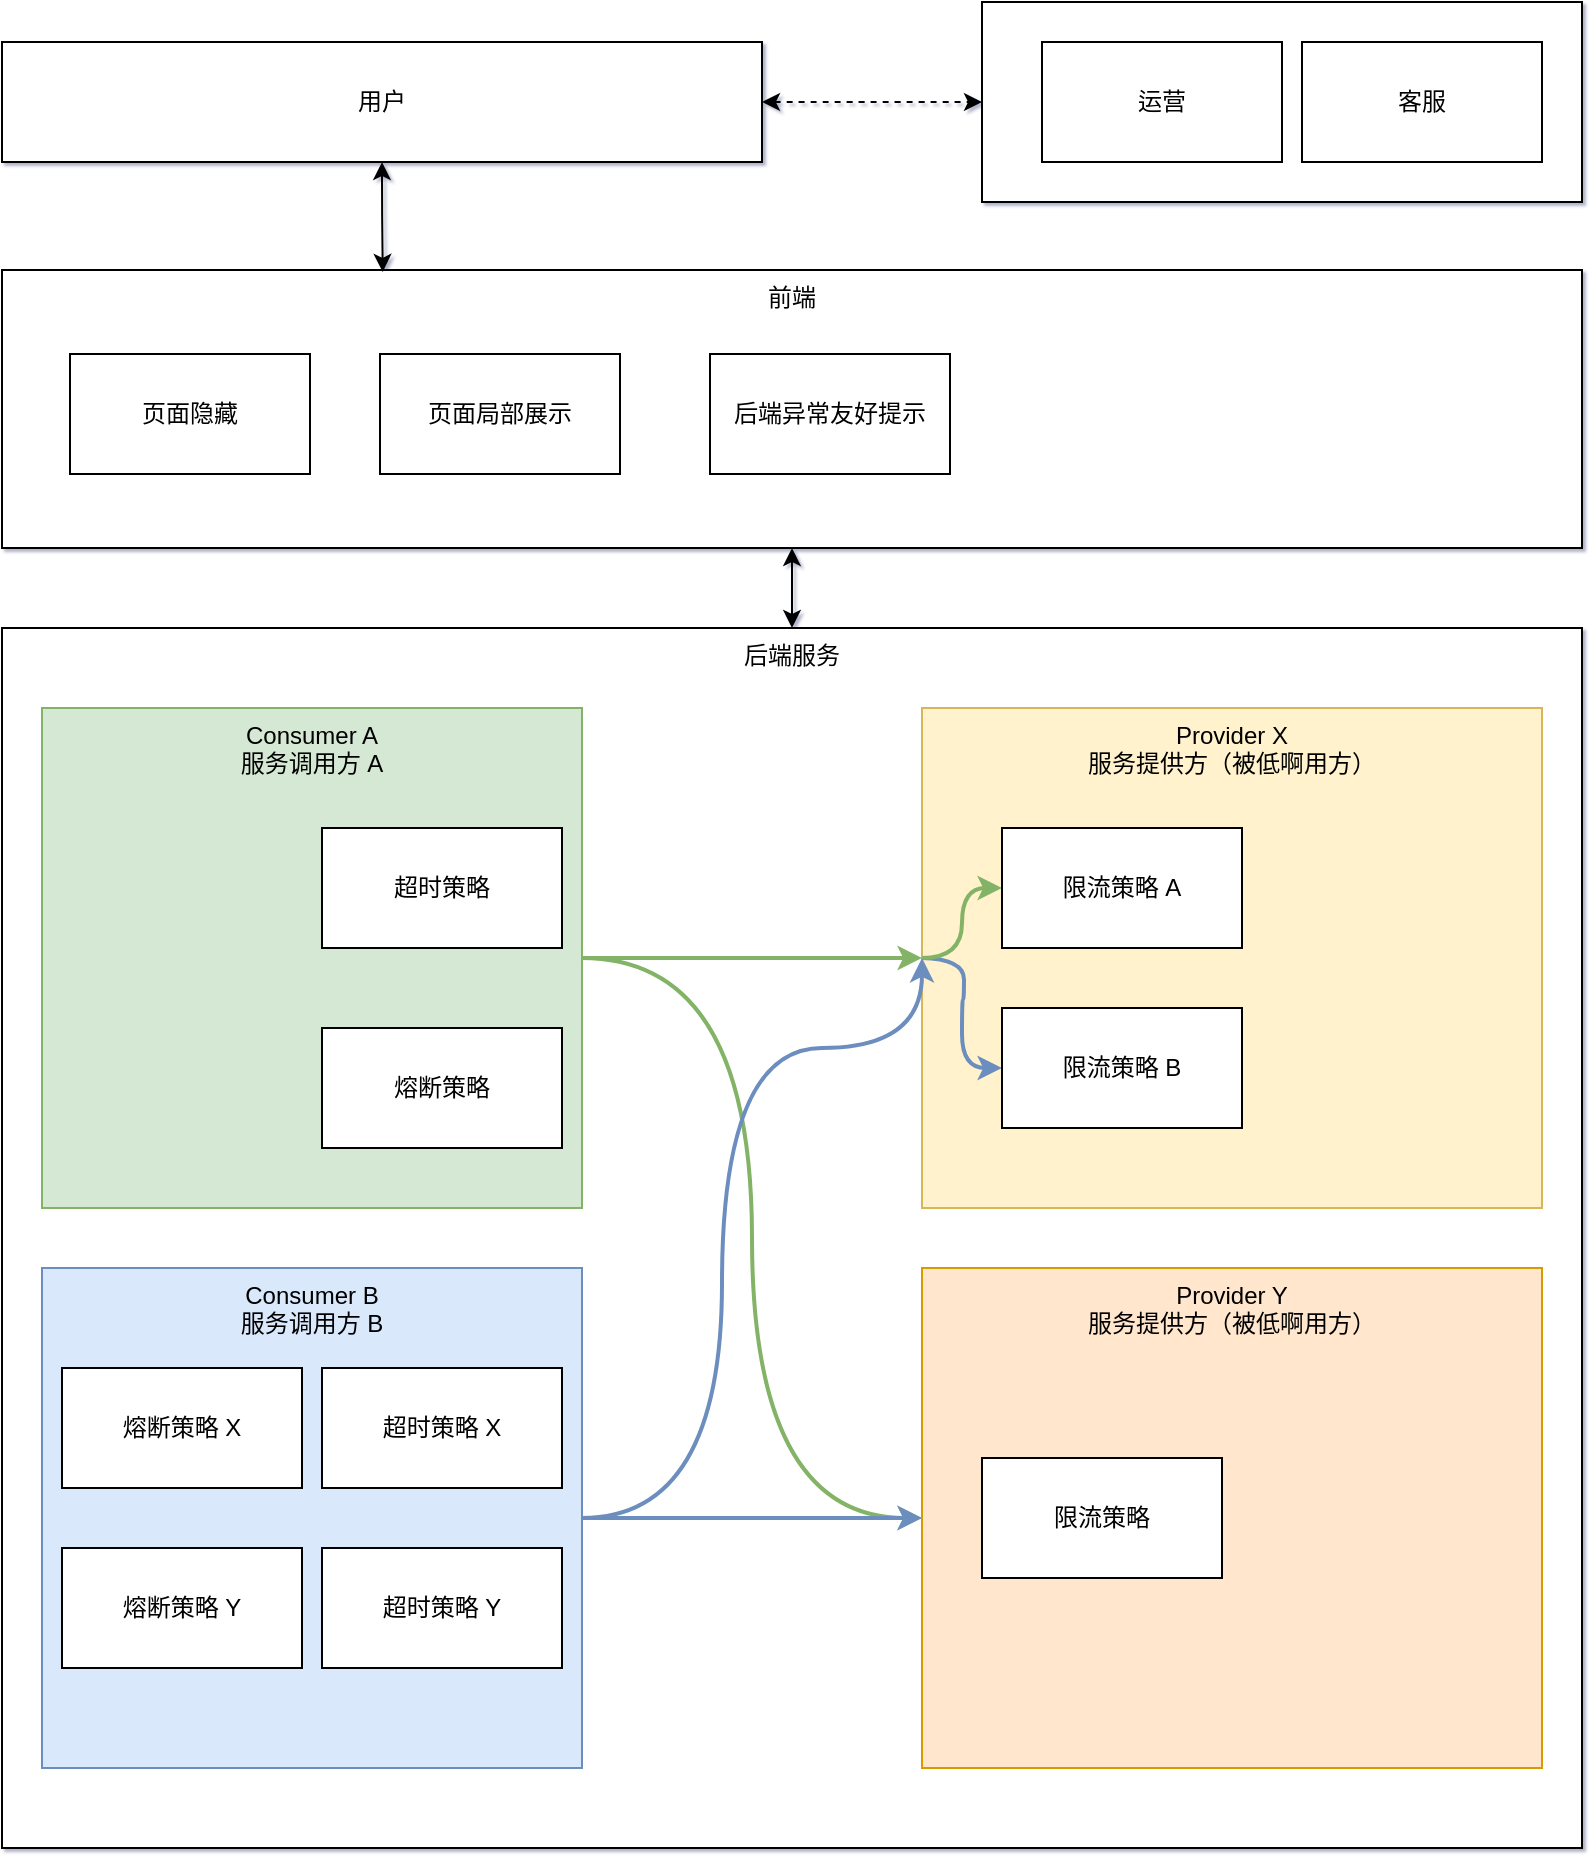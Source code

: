 <mxfile version="17.5.0" type="github">
  <diagram id="Mbw-RBWYWKXDhVc4j8uw" name="第 1 页">
    <mxGraphModel dx="1240" dy="690" grid="0" gridSize="10" guides="1" tooltips="1" connect="1" arrows="1" fold="1" page="1" pageScale="1" pageWidth="827" pageHeight="1169" math="0" shadow="1">
      <root>
        <mxCell id="0" />
        <mxCell id="1" parent="0" />
        <mxCell id="Ly39tRD4MLQu7KWA-Jah-22" value="后端服务" style="rounded=0;whiteSpace=wrap;html=1;verticalAlign=top;" vertex="1" parent="1">
          <mxGeometry x="22" y="414" width="790" height="610" as="geometry" />
        </mxCell>
        <mxCell id="Ly39tRD4MLQu7KWA-Jah-2" value="Provider X&lt;br&gt;服务提供方（被低啊用方）" style="rounded=0;whiteSpace=wrap;html=1;verticalAlign=top;fillColor=#fff2cc;strokeColor=#d6b656;" vertex="1" parent="1">
          <mxGeometry x="482" y="454" width="310" height="250" as="geometry" />
        </mxCell>
        <mxCell id="Ly39tRD4MLQu7KWA-Jah-20" style="edgeStyle=orthogonalEdgeStyle;curved=1;rounded=0;orthogonalLoop=1;jettySize=auto;html=1;entryX=0;entryY=0.5;entryDx=0;entryDy=0;startArrow=none;startFill=0;endArrow=classic;endFill=1;fillColor=#d5e8d4;strokeColor=#82b366;strokeWidth=2;" edge="1" parent="1" source="Ly39tRD4MLQu7KWA-Jah-1" target="Ly39tRD4MLQu7KWA-Jah-11">
          <mxGeometry relative="1" as="geometry" />
        </mxCell>
        <mxCell id="Ly39tRD4MLQu7KWA-Jah-1" value="Consumer A&lt;br&gt;服务调用方 A" style="rounded=0;whiteSpace=wrap;html=1;verticalAlign=top;fillColor=#d5e8d4;strokeColor=#82b366;" vertex="1" parent="1">
          <mxGeometry x="42" y="454" width="270" height="250" as="geometry" />
        </mxCell>
        <mxCell id="Ly39tRD4MLQu7KWA-Jah-19" style="edgeStyle=orthogonalEdgeStyle;curved=1;rounded=0;orthogonalLoop=1;jettySize=auto;html=1;entryX=0;entryY=0.5;entryDx=0;entryDy=0;startArrow=none;startFill=0;endArrow=classic;endFill=1;fillColor=#dae8fc;strokeColor=#6c8ebf;strokeWidth=2;" edge="1" parent="1" target="Ly39tRD4MLQu7KWA-Jah-6">
          <mxGeometry relative="1" as="geometry">
            <mxPoint x="482" y="579" as="sourcePoint" />
          </mxGeometry>
        </mxCell>
        <mxCell id="Ly39tRD4MLQu7KWA-Jah-16" style="edgeStyle=orthogonalEdgeStyle;rounded=0;orthogonalLoop=1;jettySize=auto;html=1;entryX=0;entryY=0.5;entryDx=0;entryDy=0;curved=1;exitX=1;exitY=0.5;exitDx=0;exitDy=0;fillColor=#d5e8d4;strokeColor=#82b366;strokeWidth=2;" edge="1" parent="1" source="Ly39tRD4MLQu7KWA-Jah-1" target="Ly39tRD4MLQu7KWA-Jah-2">
          <mxGeometry relative="1" as="geometry" />
        </mxCell>
        <mxCell id="Ly39tRD4MLQu7KWA-Jah-3" value="超时策略" style="rounded=0;whiteSpace=wrap;html=1;" vertex="1" parent="1">
          <mxGeometry x="182" y="514" width="120" height="60" as="geometry" />
        </mxCell>
        <mxCell id="Ly39tRD4MLQu7KWA-Jah-4" value="熔断策略" style="rounded=0;whiteSpace=wrap;html=1;" vertex="1" parent="1">
          <mxGeometry x="182" y="614" width="120" height="60" as="geometry" />
        </mxCell>
        <mxCell id="Ly39tRD4MLQu7KWA-Jah-17" style="edgeStyle=orthogonalEdgeStyle;curved=1;rounded=0;orthogonalLoop=1;jettySize=auto;html=1;entryX=0;entryY=0.5;entryDx=0;entryDy=0;exitX=0;exitY=0.5;exitDx=0;exitDy=0;startArrow=classic;startFill=1;endArrow=none;endFill=0;fillColor=#d5e8d4;strokeColor=#82b366;strokeWidth=2;" edge="1" parent="1" source="Ly39tRD4MLQu7KWA-Jah-5" target="Ly39tRD4MLQu7KWA-Jah-2">
          <mxGeometry relative="1" as="geometry">
            <Array as="points">
              <mxPoint x="502" y="544" />
              <mxPoint x="502" y="579" />
            </Array>
          </mxGeometry>
        </mxCell>
        <mxCell id="Ly39tRD4MLQu7KWA-Jah-5" value="限流策略 A" style="rounded=0;whiteSpace=wrap;html=1;" vertex="1" parent="1">
          <mxGeometry x="522" y="514" width="120" height="60" as="geometry" />
        </mxCell>
        <mxCell id="Ly39tRD4MLQu7KWA-Jah-6" value="限流策略 B" style="rounded=0;whiteSpace=wrap;html=1;" vertex="1" parent="1">
          <mxGeometry x="522" y="604" width="120" height="60" as="geometry" />
        </mxCell>
        <mxCell id="Ly39tRD4MLQu7KWA-Jah-18" style="edgeStyle=orthogonalEdgeStyle;curved=1;rounded=0;orthogonalLoop=1;jettySize=auto;html=1;startArrow=none;startFill=0;endArrow=classic;endFill=1;exitX=1;exitY=0.5;exitDx=0;exitDy=0;entryX=0;entryY=0.5;entryDx=0;entryDy=0;fillColor=#dae8fc;strokeColor=#6c8ebf;strokeWidth=2;" edge="1" parent="1" source="Ly39tRD4MLQu7KWA-Jah-8" target="Ly39tRD4MLQu7KWA-Jah-2">
          <mxGeometry relative="1" as="geometry">
            <mxPoint x="482" y="584" as="targetPoint" />
            <Array as="points">
              <mxPoint x="382" y="859" />
              <mxPoint x="382" y="624" />
              <mxPoint x="482" y="624" />
            </Array>
          </mxGeometry>
        </mxCell>
        <mxCell id="Ly39tRD4MLQu7KWA-Jah-21" style="edgeStyle=orthogonalEdgeStyle;curved=1;rounded=0;orthogonalLoop=1;jettySize=auto;html=1;entryX=0;entryY=0.5;entryDx=0;entryDy=0;startArrow=none;startFill=0;endArrow=classic;endFill=1;fillColor=#dae8fc;strokeColor=#6c8ebf;strokeWidth=2;" edge="1" parent="1" source="Ly39tRD4MLQu7KWA-Jah-8" target="Ly39tRD4MLQu7KWA-Jah-11">
          <mxGeometry relative="1" as="geometry" />
        </mxCell>
        <mxCell id="Ly39tRD4MLQu7KWA-Jah-8" value="Consumer B&lt;br&gt;服务调用方 B" style="rounded=0;whiteSpace=wrap;html=1;verticalAlign=top;fillColor=#dae8fc;strokeColor=#6c8ebf;" vertex="1" parent="1">
          <mxGeometry x="42" y="734" width="270" height="250" as="geometry" />
        </mxCell>
        <mxCell id="Ly39tRD4MLQu7KWA-Jah-9" value="超时策略 X" style="rounded=0;whiteSpace=wrap;html=1;" vertex="1" parent="1">
          <mxGeometry x="182" y="784" width="120" height="60" as="geometry" />
        </mxCell>
        <mxCell id="Ly39tRD4MLQu7KWA-Jah-10" value="熔断策略 X" style="rounded=0;whiteSpace=wrap;html=1;" vertex="1" parent="1">
          <mxGeometry x="52" y="784" width="120" height="60" as="geometry" />
        </mxCell>
        <mxCell id="Ly39tRD4MLQu7KWA-Jah-11" value="Provider Y&lt;br&gt;服务提供方（被低啊用方）" style="rounded=0;whiteSpace=wrap;html=1;verticalAlign=top;fillColor=#ffe6cc;strokeColor=#d79b00;" vertex="1" parent="1">
          <mxGeometry x="482" y="734" width="310" height="250" as="geometry" />
        </mxCell>
        <mxCell id="Ly39tRD4MLQu7KWA-Jah-13" value="限流策略" style="rounded=0;whiteSpace=wrap;html=1;" vertex="1" parent="1">
          <mxGeometry x="512" y="829" width="120" height="60" as="geometry" />
        </mxCell>
        <mxCell id="Ly39tRD4MLQu7KWA-Jah-14" value="超时策略 Y" style="rounded=0;whiteSpace=wrap;html=1;" vertex="1" parent="1">
          <mxGeometry x="182" y="874" width="120" height="60" as="geometry" />
        </mxCell>
        <mxCell id="Ly39tRD4MLQu7KWA-Jah-15" value="熔断策略 Y" style="rounded=0;whiteSpace=wrap;html=1;" vertex="1" parent="1">
          <mxGeometry x="52" y="874" width="120" height="60" as="geometry" />
        </mxCell>
        <mxCell id="Ly39tRD4MLQu7KWA-Jah-24" style="edgeStyle=orthogonalEdgeStyle;curved=1;rounded=0;orthogonalLoop=1;jettySize=auto;html=1;entryX=0.5;entryY=0;entryDx=0;entryDy=0;startArrow=classic;startFill=1;endArrow=classic;endFill=1;" edge="1" parent="1" source="Ly39tRD4MLQu7KWA-Jah-23" target="Ly39tRD4MLQu7KWA-Jah-22">
          <mxGeometry relative="1" as="geometry" />
        </mxCell>
        <mxCell id="Ly39tRD4MLQu7KWA-Jah-23" value="前端" style="rounded=0;whiteSpace=wrap;html=1;verticalAlign=top;" vertex="1" parent="1">
          <mxGeometry x="22" y="235" width="790" height="139" as="geometry" />
        </mxCell>
        <mxCell id="Ly39tRD4MLQu7KWA-Jah-27" style="edgeStyle=orthogonalEdgeStyle;curved=1;rounded=0;orthogonalLoop=1;jettySize=auto;html=1;entryX=0.241;entryY=0.007;entryDx=0;entryDy=0;entryPerimeter=0;startArrow=classic;startFill=1;endArrow=classic;endFill=1;" edge="1" parent="1" source="Ly39tRD4MLQu7KWA-Jah-25" target="Ly39tRD4MLQu7KWA-Jah-23">
          <mxGeometry relative="1" as="geometry" />
        </mxCell>
        <mxCell id="Ly39tRD4MLQu7KWA-Jah-31" style="edgeStyle=orthogonalEdgeStyle;curved=1;rounded=0;orthogonalLoop=1;jettySize=auto;html=1;entryX=0;entryY=0.5;entryDx=0;entryDy=0;startArrow=classic;startFill=1;endArrow=classic;endFill=1;dashed=1;" edge="1" parent="1" source="Ly39tRD4MLQu7KWA-Jah-25" target="Ly39tRD4MLQu7KWA-Jah-28">
          <mxGeometry relative="1" as="geometry" />
        </mxCell>
        <mxCell id="Ly39tRD4MLQu7KWA-Jah-25" value="用户" style="rounded=0;whiteSpace=wrap;html=1;" vertex="1" parent="1">
          <mxGeometry x="22" y="121" width="380" height="60" as="geometry" />
        </mxCell>
        <mxCell id="Ly39tRD4MLQu7KWA-Jah-28" value="" style="rounded=0;whiteSpace=wrap;html=1;" vertex="1" parent="1">
          <mxGeometry x="512" y="101" width="300" height="100" as="geometry" />
        </mxCell>
        <mxCell id="Ly39tRD4MLQu7KWA-Jah-29" value="运营" style="rounded=0;whiteSpace=wrap;html=1;" vertex="1" parent="1">
          <mxGeometry x="542" y="121" width="120" height="60" as="geometry" />
        </mxCell>
        <mxCell id="Ly39tRD4MLQu7KWA-Jah-30" value="客服" style="rounded=0;whiteSpace=wrap;html=1;" vertex="1" parent="1">
          <mxGeometry x="672" y="121" width="120" height="60" as="geometry" />
        </mxCell>
        <mxCell id="Ly39tRD4MLQu7KWA-Jah-32" value="页面隐藏" style="rounded=0;whiteSpace=wrap;html=1;" vertex="1" parent="1">
          <mxGeometry x="56" y="277" width="120" height="60" as="geometry" />
        </mxCell>
        <mxCell id="Ly39tRD4MLQu7KWA-Jah-33" value="页面局部展示" style="rounded=0;whiteSpace=wrap;html=1;" vertex="1" parent="1">
          <mxGeometry x="211" y="277" width="120" height="60" as="geometry" />
        </mxCell>
        <mxCell id="Ly39tRD4MLQu7KWA-Jah-34" value="后端异常友好提示" style="rounded=0;whiteSpace=wrap;html=1;" vertex="1" parent="1">
          <mxGeometry x="376" y="277" width="120" height="60" as="geometry" />
        </mxCell>
      </root>
    </mxGraphModel>
  </diagram>
</mxfile>
